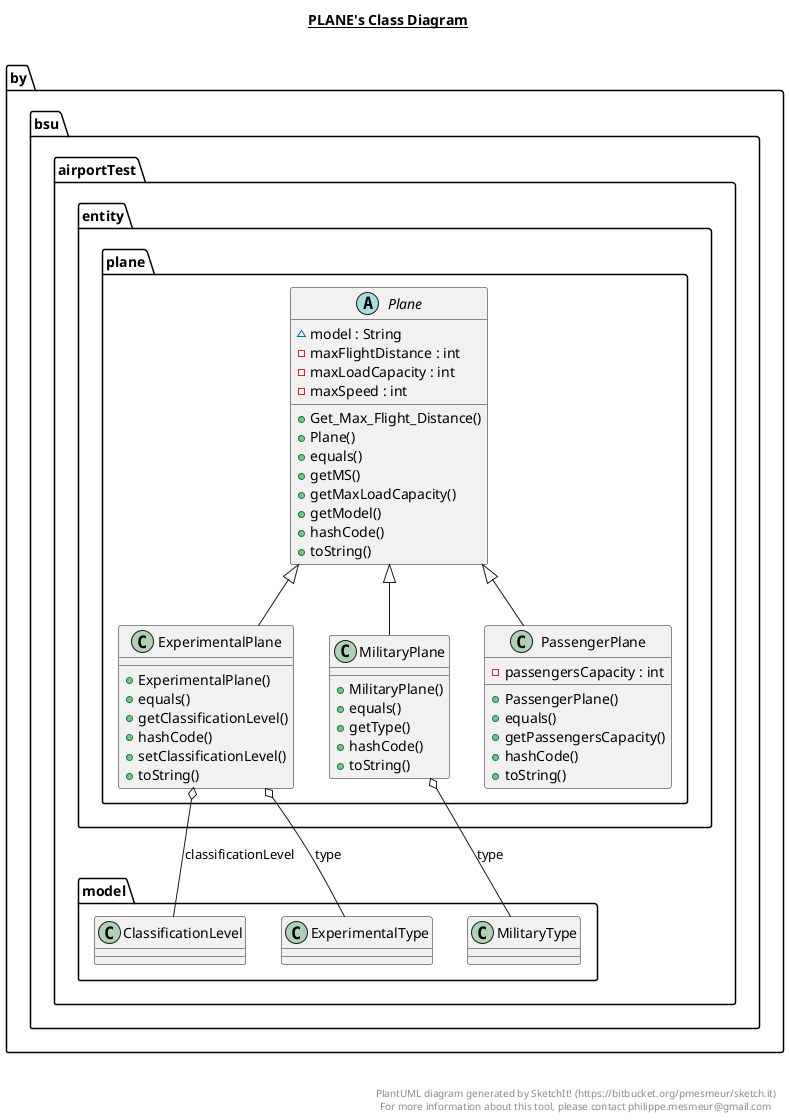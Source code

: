 @startuml

title __PLANE's Class Diagram__\n

  namespace by.bsu.airportTest.entity {
    namespace plane {
      class by.bsu.airportTest.entity.plane.ExperimentalPlane {
          + ExperimentalPlane()
          + equals()
          + getClassificationLevel()
          + hashCode()
          + setClassificationLevel()
          + toString()
      }
    }
  }
  

  namespace by.bsu.airportTest.entity {
    namespace plane {
      class by.bsu.airportTest.entity.plane.MilitaryPlane {
          + MilitaryPlane()
          + equals()
          + getType()
          + hashCode()
          + toString()
      }
    }
  }
  

  namespace by.bsu.airportTest.entity {
    namespace plane {
      class by.bsu.airportTest.entity.plane.PassengerPlane {
          - passengersCapacity : int
          + PassengerPlane()
          + equals()
          + getPassengersCapacity()
          + hashCode()
          + toString()
      }
    }
  }
  

  namespace by.bsu.airportTest.entity {
    namespace plane {
      abstract class by.bsu.airportTest.entity.plane.Plane {
          ~ model : String
          - maxFlightDistance : int
          - maxLoadCapacity : int
          - maxSpeed : int
          + Get_Max_Flight_Distance()
          + Plane()
          + equals()
          + getMS()
          + getMaxLoadCapacity()
          + getModel()
          + hashCode()
          + toString()
      }
    }
  }
  

  by.bsu.airportTest.entity.plane.ExperimentalPlane -up-|> by.bsu.airportTest.entity.plane.Plane
  by.bsu.airportTest.entity.plane.ExperimentalPlane o-- by.bsu.airportTest.model.ClassificationLevel : classificationLevel
  by.bsu.airportTest.entity.plane.ExperimentalPlane o-- by.bsu.airportTest.model.ExperimentalType : type
  by.bsu.airportTest.entity.plane.MilitaryPlane -up-|> by.bsu.airportTest.entity.plane.Plane
  by.bsu.airportTest.entity.plane.MilitaryPlane o-- by.bsu.airportTest.model.MilitaryType : type
  by.bsu.airportTest.entity.plane.PassengerPlane -up-|> by.bsu.airportTest.entity.plane.Plane


right footer


PlantUML diagram generated by SketchIt! (https://bitbucket.org/pmesmeur/sketch.it)
For more information about this tool, please contact philippe.mesmeur@gmail.com
endfooter

@enduml
